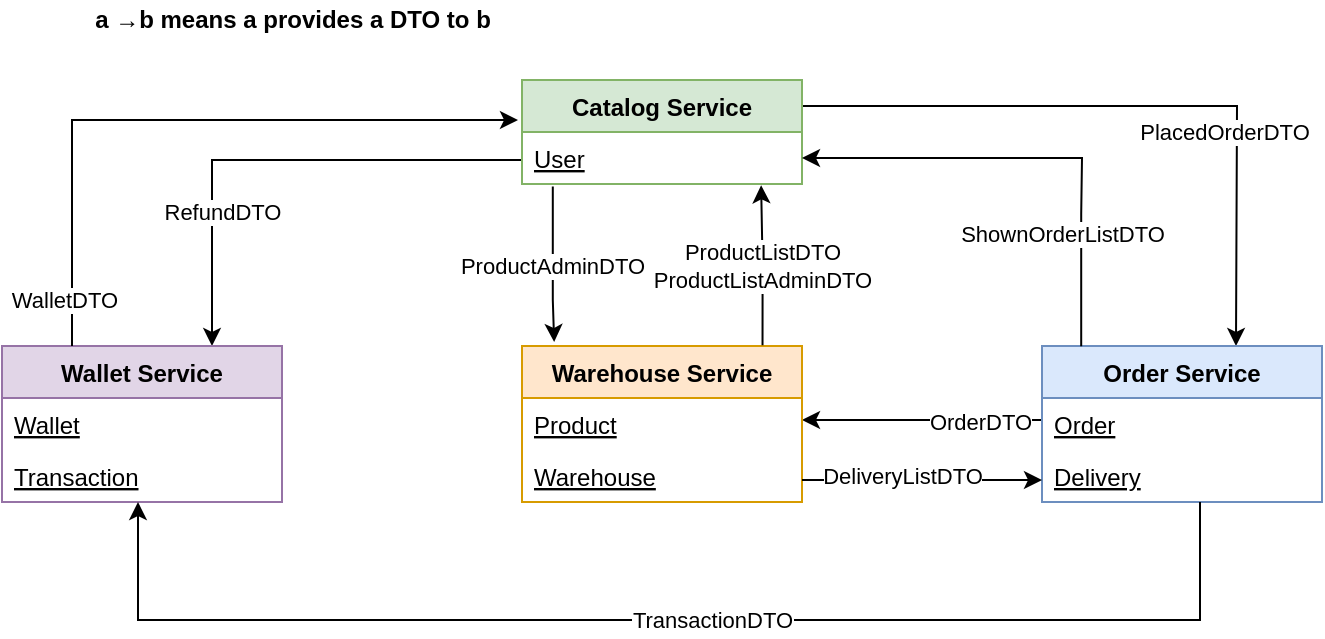 <mxfile version="14.5.8" type="device" pages="3"><diagram id="OUBEr7CqispJVbj6Ms9X" name="Page-1"><mxGraphModel dx="734" dy="469" grid="1" gridSize="10" guides="1" tooltips="1" connect="1" arrows="1" fold="1" page="1" pageScale="1" pageWidth="827" pageHeight="1169" math="0" shadow="0"><root><mxCell id="0"/><mxCell id="1" parent="0"/><mxCell id="aPAA2mFQDWZwsed14pZe-17" value="" style="edgeStyle=orthogonalEdgeStyle;rounded=0;orthogonalLoop=1;jettySize=auto;html=1;exitX=0;exitY=0.5;exitDx=0;exitDy=0;entryX=0.75;entryY=0;entryDx=0;entryDy=0;" parent="1" target="aPAA2mFQDWZwsed14pZe-12" edge="1"><mxGeometry relative="1" as="geometry"><mxPoint x="310" y="307" as="sourcePoint"/><Array as="points"><mxPoint x="310" y="320"/><mxPoint x="155" y="320"/></Array></mxGeometry></mxCell><mxCell id="aPAA2mFQDWZwsed14pZe-33" value="RefundDTO" style="edgeLabel;html=1;align=center;verticalAlign=middle;resizable=0;points=[];" parent="aPAA2mFQDWZwsed14pZe-17" vertex="1" connectable="0"><mxGeometry x="0.294" relative="1" as="geometry"><mxPoint x="5" y="25" as="offset"/></mxGeometry></mxCell><mxCell id="aPAA2mFQDWZwsed14pZe-23" value="" style="edgeStyle=orthogonalEdgeStyle;rounded=0;orthogonalLoop=1;jettySize=auto;html=1;exitX=1;exitY=0.25;exitDx=0;exitDy=0;" parent="1" source="aPAA2mFQDWZwsed14pZe-1" edge="1"><mxGeometry relative="1" as="geometry"><mxPoint x="449.72" y="243.326" as="sourcePoint"/><mxPoint x="667" y="413" as="targetPoint"/></mxGeometry></mxCell><mxCell id="aPAA2mFQDWZwsed14pZe-34" value="PlacedOrderDTO" style="edgeLabel;html=1;align=center;verticalAlign=middle;resizable=0;points=[];" parent="aPAA2mFQDWZwsed14pZe-23" vertex="1" connectable="0"><mxGeometry x="-0.335" y="-4" relative="1" as="geometry"><mxPoint x="98.28" y="9" as="offset"/></mxGeometry></mxCell><mxCell id="aPAA2mFQDWZwsed14pZe-1" value="Catalog Service" style="swimlane;fontStyle=1;childLayout=stackLayout;horizontal=1;startSize=26;fillColor=#d5e8d4;horizontalStack=0;resizeParent=1;resizeParentMax=0;resizeLast=0;collapsible=1;marginBottom=0;strokeColor=#82b366;" parent="1" vertex="1"><mxGeometry x="310" y="280" width="140" height="52" as="geometry"/></mxCell><mxCell id="aPAA2mFQDWZwsed14pZe-2" value="User" style="text;strokeColor=none;fillColor=none;align=left;verticalAlign=top;spacingLeft=4;spacingRight=4;overflow=hidden;rotatable=0;points=[[0,0.5],[1,0.5]];portConstraint=eastwest;fontStyle=4" parent="aPAA2mFQDWZwsed14pZe-1" vertex="1"><mxGeometry y="26" width="140" height="26" as="geometry"/></mxCell><mxCell id="aPAA2mFQDWZwsed14pZe-12" value="Wallet Service" style="swimlane;fontStyle=1;childLayout=stackLayout;horizontal=1;startSize=26;fillColor=#e1d5e7;horizontalStack=0;resizeParent=1;resizeParentMax=0;resizeLast=0;collapsible=1;marginBottom=0;strokeColor=#9673a6;" parent="1" vertex="1"><mxGeometry x="50" y="413" width="140" height="78" as="geometry"/></mxCell><mxCell id="aPAA2mFQDWZwsed14pZe-13" value="Wallet" style="text;strokeColor=none;fillColor=none;align=left;verticalAlign=top;spacingLeft=4;spacingRight=4;overflow=hidden;rotatable=0;points=[[0,0.5],[1,0.5]];portConstraint=eastwest;fontStyle=4" parent="aPAA2mFQDWZwsed14pZe-12" vertex="1"><mxGeometry y="26" width="140" height="26" as="geometry"/></mxCell><mxCell id="aPAA2mFQDWZwsed14pZe-14" value="Transaction" style="text;strokeColor=none;fillColor=none;align=left;verticalAlign=top;spacingLeft=4;spacingRight=4;overflow=hidden;rotatable=0;points=[[0,0.5],[1,0.5]];portConstraint=eastwest;fontStyle=4" parent="aPAA2mFQDWZwsed14pZe-12" vertex="1"><mxGeometry y="52" width="140" height="26" as="geometry"/></mxCell><mxCell id="aPAA2mFQDWZwsed14pZe-30" value="" style="edgeStyle=orthogonalEdgeStyle;rounded=0;orthogonalLoop=1;jettySize=auto;html=1;exitX=0;exitY=0.5;exitDx=0;exitDy=0;" parent="1" edge="1"><mxGeometry relative="1" as="geometry"><mxPoint x="570" y="476" as="sourcePoint"/><mxPoint x="450" y="450" as="targetPoint"/><Array as="points"><mxPoint x="570" y="450"/></Array></mxGeometry></mxCell><mxCell id="aPAA2mFQDWZwsed14pZe-36" value="OrderDTO" style="edgeLabel;html=1;align=center;verticalAlign=middle;resizable=0;points=[];" parent="aPAA2mFQDWZwsed14pZe-30" vertex="1" connectable="0"><mxGeometry x="-0.211" y="1" relative="1" as="geometry"><mxPoint as="offset"/></mxGeometry></mxCell><mxCell id="aPAA2mFQDWZwsed14pZe-18" value="Order Service" style="swimlane;fontStyle=1;childLayout=stackLayout;horizontal=1;startSize=26;fillColor=#dae8fc;horizontalStack=0;resizeParent=1;resizeParentMax=0;resizeLast=0;collapsible=1;marginBottom=0;strokeColor=#6c8ebf;" parent="1" vertex="1"><mxGeometry x="570" y="413" width="140" height="78" as="geometry"/></mxCell><mxCell id="aPAA2mFQDWZwsed14pZe-19" value="Order" style="text;strokeColor=none;fillColor=none;align=left;verticalAlign=top;spacingLeft=4;spacingRight=4;overflow=hidden;rotatable=0;points=[[0,0.5],[1,0.5]];portConstraint=eastwest;fontStyle=4" parent="aPAA2mFQDWZwsed14pZe-18" vertex="1"><mxGeometry y="26" width="140" height="26" as="geometry"/></mxCell><mxCell id="aPAA2mFQDWZwsed14pZe-20" value="Delivery" style="text;strokeColor=none;fillColor=none;align=left;verticalAlign=top;spacingLeft=4;spacingRight=4;overflow=hidden;rotatable=0;points=[[0,0.5],[1,0.5]];portConstraint=eastwest;fontStyle=4" parent="aPAA2mFQDWZwsed14pZe-18" vertex="1"><mxGeometry y="52" width="140" height="26" as="geometry"/></mxCell><mxCell id="aPAA2mFQDWZwsed14pZe-25" value="Warehouse Service" style="swimlane;fontStyle=1;childLayout=stackLayout;horizontal=1;startSize=26;fillColor=#ffe6cc;horizontalStack=0;resizeParent=1;resizeParentMax=0;resizeLast=0;collapsible=1;marginBottom=0;strokeColor=#d79b00;" parent="1" vertex="1"><mxGeometry x="310" y="413" width="140" height="78" as="geometry"/></mxCell><mxCell id="aPAA2mFQDWZwsed14pZe-27" value="Product" style="text;strokeColor=none;fillColor=none;align=left;verticalAlign=top;spacingLeft=4;spacingRight=4;overflow=hidden;rotatable=0;points=[[0,0.5],[1,0.5]];portConstraint=eastwest;fontStyle=4" parent="aPAA2mFQDWZwsed14pZe-25" vertex="1"><mxGeometry y="26" width="140" height="26" as="geometry"/></mxCell><mxCell id="aPAA2mFQDWZwsed14pZe-26" value="Warehouse" style="text;strokeColor=none;fillColor=none;align=left;verticalAlign=top;spacingLeft=4;spacingRight=4;overflow=hidden;rotatable=0;points=[[0,0.5],[1,0.5]];portConstraint=eastwest;fontStyle=4" parent="aPAA2mFQDWZwsed14pZe-25" vertex="1"><mxGeometry y="52" width="140" height="26" as="geometry"/></mxCell><mxCell id="aPAA2mFQDWZwsed14pZe-35" value="" style="edgeStyle=orthogonalEdgeStyle;rounded=0;orthogonalLoop=1;jettySize=auto;html=1;exitX=0;exitY=0.5;exitDx=0;exitDy=0;" parent="1" edge="1"><mxGeometry relative="1" as="geometry"><mxPoint x="450" y="480" as="sourcePoint"/><mxPoint x="570" y="480" as="targetPoint"/></mxGeometry></mxCell><mxCell id="aPAA2mFQDWZwsed14pZe-37" value="DeliveryListDTO" style="edgeLabel;html=1;align=center;verticalAlign=middle;resizable=0;points=[];" parent="aPAA2mFQDWZwsed14pZe-35" vertex="1" connectable="0"><mxGeometry x="0.228" y="-1" relative="1" as="geometry"><mxPoint x="-24" y="-3" as="offset"/></mxGeometry></mxCell><mxCell id="aPAA2mFQDWZwsed14pZe-41" value="" style="edgeStyle=orthogonalEdgeStyle;rounded=0;orthogonalLoop=1;jettySize=auto;html=1;exitX=0.25;exitY=0;exitDx=0;exitDy=0;" parent="1" source="aPAA2mFQDWZwsed14pZe-12" edge="1"><mxGeometry relative="1" as="geometry"><mxPoint x="40" y="282" as="sourcePoint"/><mxPoint x="308" y="300" as="targetPoint"/><Array as="points"><mxPoint x="85" y="300"/><mxPoint x="308" y="300"/></Array></mxGeometry></mxCell><mxCell id="aPAA2mFQDWZwsed14pZe-42" value="WalletDTO" style="edgeLabel;html=1;align=center;verticalAlign=middle;resizable=0;points=[];" parent="aPAA2mFQDWZwsed14pZe-41" vertex="1" connectable="0"><mxGeometry x="0.294" relative="1" as="geometry"><mxPoint x="-109" y="90" as="offset"/></mxGeometry></mxCell><mxCell id="aPAA2mFQDWZwsed14pZe-44" value="ProductListDTO&lt;br&gt;ProductListAdminDTO" style="edgeStyle=orthogonalEdgeStyle;rounded=0;orthogonalLoop=1;jettySize=auto;html=1;exitX=0.859;exitY=-0.005;exitDx=0;exitDy=0;exitPerimeter=0;entryX=0.854;entryY=1.025;entryDx=0;entryDy=0;entryPerimeter=0;" parent="1" source="aPAA2mFQDWZwsed14pZe-25" target="aPAA2mFQDWZwsed14pZe-2" edge="1"><mxGeometry x="-0.013" relative="1" as="geometry"><mxPoint x="430" y="346" as="targetPoint"/><mxPoint x="430" y="406" as="sourcePoint"/><Array as="points"/><mxPoint as="offset"/></mxGeometry></mxCell><mxCell id="aPAA2mFQDWZwsed14pZe-45" value="&lt;b&gt;a →b means a provides a DTO to b&lt;/b&gt;" style="text;html=1;align=center;verticalAlign=middle;resizable=0;points=[];autosize=1;" parent="1" vertex="1"><mxGeometry x="90" y="240" width="210" height="20" as="geometry"/></mxCell><mxCell id="aPAA2mFQDWZwsed14pZe-43" value="ProductAdminDTO" style="edgeStyle=orthogonalEdgeStyle;rounded=0;orthogonalLoop=1;jettySize=auto;html=1;entryX=0.072;entryY=-0.027;entryDx=0;entryDy=0;entryPerimeter=0;exitX=0.11;exitY=1.047;exitDx=0;exitDy=0;exitPerimeter=0;" parent="1" source="aPAA2mFQDWZwsed14pZe-2" edge="1"><mxGeometry x="0.009" relative="1" as="geometry"><mxPoint x="326.08" y="411" as="targetPoint"/><mxPoint x="326" y="347" as="sourcePoint"/><Array as="points"><mxPoint x="325" y="390"/><mxPoint x="326" y="390"/></Array><mxPoint as="offset"/></mxGeometry></mxCell><mxCell id="aPAA2mFQDWZwsed14pZe-46" value="" style="edgeStyle=orthogonalEdgeStyle;rounded=0;orthogonalLoop=1;jettySize=auto;html=1;entryX=1;entryY=0.5;entryDx=0;entryDy=0;exitX=0.14;exitY=0.002;exitDx=0;exitDy=0;exitPerimeter=0;" parent="1" source="aPAA2mFQDWZwsed14pZe-18" target="aPAA2mFQDWZwsed14pZe-2" edge="1"><mxGeometry relative="1" as="geometry"><mxPoint x="590" y="395" as="sourcePoint"/><mxPoint x="450" y="281" as="targetPoint"/><Array as="points"><mxPoint x="590" y="347"/><mxPoint x="590" y="319"/></Array></mxGeometry></mxCell><mxCell id="aPAA2mFQDWZwsed14pZe-47" value="ShownOrderListDTO" style="edgeLabel;html=1;align=center;verticalAlign=middle;resizable=0;points=[];" parent="aPAA2mFQDWZwsed14pZe-46" vertex="1" connectable="0"><mxGeometry x="-0.335" y="-4" relative="1" as="geometry"><mxPoint x="-14" y="22" as="offset"/></mxGeometry></mxCell><mxCell id="aPAA2mFQDWZwsed14pZe-48" value="" style="edgeStyle=orthogonalEdgeStyle;rounded=0;orthogonalLoop=1;jettySize=auto;html=1;entryX=0.483;entryY=0.998;entryDx=0;entryDy=0;entryPerimeter=0;" parent="1" source="aPAA2mFQDWZwsed14pZe-20" target="aPAA2mFQDWZwsed14pZe-14" edge="1"><mxGeometry relative="1" as="geometry"><mxPoint x="680" y="510" as="sourcePoint"/><mxPoint x="117.62" y="542.662" as="targetPoint"/><Array as="points"><mxPoint x="649" y="550"/><mxPoint x="118" y="550"/><mxPoint x="118" y="491"/><mxPoint x="118" y="491"/></Array></mxGeometry></mxCell><mxCell id="aPAA2mFQDWZwsed14pZe-49" value="TransactionDTO" style="edgeLabel;html=1;align=center;verticalAlign=middle;resizable=0;points=[];" parent="aPAA2mFQDWZwsed14pZe-48" vertex="1" connectable="0"><mxGeometry x="0.294" relative="1" as="geometry"><mxPoint x="116.35" as="offset"/></mxGeometry></mxCell></root></mxGraphModel></diagram><diagram id="GTTeK1lxOsPYOVJ_SHSL" name="Page-2"><mxGraphModel dx="864" dy="552" grid="1" gridSize="10" guides="1" tooltips="1" connect="1" arrows="1" fold="1" page="1" pageScale="1" pageWidth="827" pageHeight="1169" math="0" shadow="0"><root><mxCell id="c3cDbX0Vz6VT1oasLJdu-0"/><mxCell id="c3cDbX0Vz6VT1oasLJdu-1" parent="c3cDbX0Vz6VT1oasLJdu-0"/><mxCell id="c3cDbX0Vz6VT1oasLJdu-2" value="" style="edgeStyle=orthogonalEdgeStyle;rounded=0;orthogonalLoop=1;jettySize=auto;html=1;exitX=0;exitY=0.5;exitDx=0;exitDy=0;entryX=0.75;entryY=0;entryDx=0;entryDy=0;" edge="1" parent="c3cDbX0Vz6VT1oasLJdu-1" target="c3cDbX0Vz6VT1oasLJdu-8"><mxGeometry relative="1" as="geometry"><mxPoint x="320" y="137" as="sourcePoint"/><Array as="points"><mxPoint x="320" y="150"/><mxPoint x="165" y="150"/></Array></mxGeometry></mxCell><mxCell id="c3cDbX0Vz6VT1oasLJdu-3" value="RefundDTO" style="edgeLabel;html=1;align=center;verticalAlign=middle;resizable=0;points=[];" vertex="1" connectable="0" parent="c3cDbX0Vz6VT1oasLJdu-2"><mxGeometry x="0.294" relative="1" as="geometry"><mxPoint x="5" y="25" as="offset"/></mxGeometry></mxCell><mxCell id="c3cDbX0Vz6VT1oasLJdu-4" value="" style="edgeStyle=orthogonalEdgeStyle;rounded=0;orthogonalLoop=1;jettySize=auto;html=1;exitX=1;exitY=0.25;exitDx=0;exitDy=0;" edge="1" parent="c3cDbX0Vz6VT1oasLJdu-1" source="c3cDbX0Vz6VT1oasLJdu-6"><mxGeometry relative="1" as="geometry"><mxPoint x="459.72" y="73.326" as="sourcePoint"/><mxPoint x="677" y="243" as="targetPoint"/></mxGeometry></mxCell><mxCell id="c3cDbX0Vz6VT1oasLJdu-5" value="PlacedOrderDTO" style="edgeLabel;html=1;align=center;verticalAlign=middle;resizable=0;points=[];" vertex="1" connectable="0" parent="c3cDbX0Vz6VT1oasLJdu-4"><mxGeometry x="-0.335" y="-4" relative="1" as="geometry"><mxPoint x="98.28" y="9" as="offset"/></mxGeometry></mxCell><mxCell id="c3cDbX0Vz6VT1oasLJdu-6" value="Catalog Service" style="swimlane;fontStyle=1;childLayout=stackLayout;horizontal=1;startSize=26;fillColor=#d5e8d4;horizontalStack=0;resizeParent=1;resizeParentMax=0;resizeLast=0;collapsible=1;marginBottom=0;strokeColor=#82b366;" vertex="1" parent="c3cDbX0Vz6VT1oasLJdu-1"><mxGeometry x="320" y="110" width="140" height="52" as="geometry"/></mxCell><mxCell id="c3cDbX0Vz6VT1oasLJdu-7" value="User" style="text;strokeColor=none;fillColor=none;align=left;verticalAlign=top;spacingLeft=4;spacingRight=4;overflow=hidden;rotatable=0;points=[[0,0.5],[1,0.5]];portConstraint=eastwest;fontStyle=4" vertex="1" parent="c3cDbX0Vz6VT1oasLJdu-6"><mxGeometry y="26" width="140" height="26" as="geometry"/></mxCell><mxCell id="c3cDbX0Vz6VT1oasLJdu-8" value="Wallet Service" style="swimlane;fontStyle=1;childLayout=stackLayout;horizontal=1;startSize=26;fillColor=#e1d5e7;horizontalStack=0;resizeParent=1;resizeParentMax=0;resizeLast=0;collapsible=1;marginBottom=0;strokeColor=#9673a6;" vertex="1" parent="c3cDbX0Vz6VT1oasLJdu-1"><mxGeometry x="60" y="243" width="140" height="78" as="geometry"/></mxCell><mxCell id="c3cDbX0Vz6VT1oasLJdu-9" value="Wallet" style="text;strokeColor=none;fillColor=none;align=left;verticalAlign=top;spacingLeft=4;spacingRight=4;overflow=hidden;rotatable=0;points=[[0,0.5],[1,0.5]];portConstraint=eastwest;fontStyle=4" vertex="1" parent="c3cDbX0Vz6VT1oasLJdu-8"><mxGeometry y="26" width="140" height="26" as="geometry"/></mxCell><mxCell id="c3cDbX0Vz6VT1oasLJdu-10" value="Transaction" style="text;strokeColor=none;fillColor=none;align=left;verticalAlign=top;spacingLeft=4;spacingRight=4;overflow=hidden;rotatable=0;points=[[0,0.5],[1,0.5]];portConstraint=eastwest;fontStyle=4" vertex="1" parent="c3cDbX0Vz6VT1oasLJdu-8"><mxGeometry y="52" width="140" height="26" as="geometry"/></mxCell><mxCell id="c3cDbX0Vz6VT1oasLJdu-11" value="" style="edgeStyle=orthogonalEdgeStyle;rounded=0;orthogonalLoop=1;jettySize=auto;html=1;exitX=0;exitY=0.5;exitDx=0;exitDy=0;" edge="1" parent="c3cDbX0Vz6VT1oasLJdu-1"><mxGeometry relative="1" as="geometry"><mxPoint x="580" y="306" as="sourcePoint"/><mxPoint x="460" y="280" as="targetPoint"/><Array as="points"><mxPoint x="580" y="280"/></Array></mxGeometry></mxCell><mxCell id="c3cDbX0Vz6VT1oasLJdu-12" value="OrderDTO" style="edgeLabel;html=1;align=center;verticalAlign=middle;resizable=0;points=[];" vertex="1" connectable="0" parent="c3cDbX0Vz6VT1oasLJdu-11"><mxGeometry x="-0.211" y="1" relative="1" as="geometry"><mxPoint as="offset"/></mxGeometry></mxCell><mxCell id="c3cDbX0Vz6VT1oasLJdu-13" value="Order Service" style="swimlane;fontStyle=1;childLayout=stackLayout;horizontal=1;startSize=26;fillColor=#dae8fc;horizontalStack=0;resizeParent=1;resizeParentMax=0;resizeLast=0;collapsible=1;marginBottom=0;strokeColor=#6c8ebf;" vertex="1" parent="c3cDbX0Vz6VT1oasLJdu-1"><mxGeometry x="580" y="243" width="140" height="78" as="geometry"/></mxCell><mxCell id="c3cDbX0Vz6VT1oasLJdu-14" value="Order" style="text;strokeColor=none;fillColor=none;align=left;verticalAlign=top;spacingLeft=4;spacingRight=4;overflow=hidden;rotatable=0;points=[[0,0.5],[1,0.5]];portConstraint=eastwest;fontStyle=4" vertex="1" parent="c3cDbX0Vz6VT1oasLJdu-13"><mxGeometry y="26" width="140" height="26" as="geometry"/></mxCell><mxCell id="c3cDbX0Vz6VT1oasLJdu-15" value="Delivery" style="text;strokeColor=none;fillColor=none;align=left;verticalAlign=top;spacingLeft=4;spacingRight=4;overflow=hidden;rotatable=0;points=[[0,0.5],[1,0.5]];portConstraint=eastwest;fontStyle=4" vertex="1" parent="c3cDbX0Vz6VT1oasLJdu-13"><mxGeometry y="52" width="140" height="26" as="geometry"/></mxCell><mxCell id="c3cDbX0Vz6VT1oasLJdu-16" value="Warehouse Service" style="swimlane;fontStyle=1;childLayout=stackLayout;horizontal=1;startSize=26;fillColor=#ffe6cc;horizontalStack=0;resizeParent=1;resizeParentMax=0;resizeLast=0;collapsible=1;marginBottom=0;strokeColor=#d79b00;" vertex="1" parent="c3cDbX0Vz6VT1oasLJdu-1"><mxGeometry x="320" y="243" width="140" height="78" as="geometry"/></mxCell><mxCell id="c3cDbX0Vz6VT1oasLJdu-17" value="Product" style="text;strokeColor=none;fillColor=none;align=left;verticalAlign=top;spacingLeft=4;spacingRight=4;overflow=hidden;rotatable=0;points=[[0,0.5],[1,0.5]];portConstraint=eastwest;fontStyle=4" vertex="1" parent="c3cDbX0Vz6VT1oasLJdu-16"><mxGeometry y="26" width="140" height="26" as="geometry"/></mxCell><mxCell id="c3cDbX0Vz6VT1oasLJdu-18" value="Warehouse" style="text;strokeColor=none;fillColor=none;align=left;verticalAlign=top;spacingLeft=4;spacingRight=4;overflow=hidden;rotatable=0;points=[[0,0.5],[1,0.5]];portConstraint=eastwest;fontStyle=4" vertex="1" parent="c3cDbX0Vz6VT1oasLJdu-16"><mxGeometry y="52" width="140" height="26" as="geometry"/></mxCell><mxCell id="c3cDbX0Vz6VT1oasLJdu-19" value="" style="edgeStyle=orthogonalEdgeStyle;rounded=0;orthogonalLoop=1;jettySize=auto;html=1;exitX=0;exitY=0.5;exitDx=0;exitDy=0;" edge="1" parent="c3cDbX0Vz6VT1oasLJdu-1"><mxGeometry relative="1" as="geometry"><mxPoint x="460" y="310" as="sourcePoint"/><mxPoint x="580" y="310" as="targetPoint"/></mxGeometry></mxCell><mxCell id="c3cDbX0Vz6VT1oasLJdu-20" value="DeliveryListDTO" style="edgeLabel;html=1;align=center;verticalAlign=middle;resizable=0;points=[];" vertex="1" connectable="0" parent="c3cDbX0Vz6VT1oasLJdu-19"><mxGeometry x="0.228" y="-1" relative="1" as="geometry"><mxPoint x="-24" y="-3" as="offset"/></mxGeometry></mxCell><mxCell id="c3cDbX0Vz6VT1oasLJdu-21" value="" style="edgeStyle=orthogonalEdgeStyle;rounded=0;orthogonalLoop=1;jettySize=auto;html=1;exitX=0.25;exitY=0;exitDx=0;exitDy=0;" edge="1" parent="c3cDbX0Vz6VT1oasLJdu-1" source="c3cDbX0Vz6VT1oasLJdu-8"><mxGeometry relative="1" as="geometry"><mxPoint x="50" y="112" as="sourcePoint"/><mxPoint x="318" y="130" as="targetPoint"/><Array as="points"><mxPoint x="95" y="130"/><mxPoint x="318" y="130"/></Array></mxGeometry></mxCell><mxCell id="c3cDbX0Vz6VT1oasLJdu-22" value="WalletDTO" style="edgeLabel;html=1;align=center;verticalAlign=middle;resizable=0;points=[];" vertex="1" connectable="0" parent="c3cDbX0Vz6VT1oasLJdu-21"><mxGeometry x="0.294" relative="1" as="geometry"><mxPoint x="-109" y="90" as="offset"/></mxGeometry></mxCell><mxCell id="c3cDbX0Vz6VT1oasLJdu-23" value="ProductListDTO&lt;br&gt;ProductListAdminDTO" style="edgeStyle=orthogonalEdgeStyle;rounded=0;orthogonalLoop=1;jettySize=auto;html=1;exitX=0.859;exitY=-0.005;exitDx=0;exitDy=0;exitPerimeter=0;entryX=0.854;entryY=1.025;entryDx=0;entryDy=0;entryPerimeter=0;" edge="1" parent="c3cDbX0Vz6VT1oasLJdu-1" source="c3cDbX0Vz6VT1oasLJdu-16" target="c3cDbX0Vz6VT1oasLJdu-7"><mxGeometry x="-0.013" relative="1" as="geometry"><mxPoint x="440" y="176" as="targetPoint"/><mxPoint x="440" y="236" as="sourcePoint"/><Array as="points"/><mxPoint as="offset"/></mxGeometry></mxCell><mxCell id="c3cDbX0Vz6VT1oasLJdu-24" value="&lt;b&gt;a →b means a provides a DTO to b&lt;/b&gt;" style="text;html=1;align=center;verticalAlign=middle;resizable=0;points=[];autosize=1;" vertex="1" parent="c3cDbX0Vz6VT1oasLJdu-1"><mxGeometry x="100" y="70" width="210" height="20" as="geometry"/></mxCell><mxCell id="c3cDbX0Vz6VT1oasLJdu-25" value="ProductAdminDTO" style="edgeStyle=orthogonalEdgeStyle;rounded=0;orthogonalLoop=1;jettySize=auto;html=1;entryX=0.072;entryY=-0.027;entryDx=0;entryDy=0;entryPerimeter=0;exitX=0.11;exitY=1.047;exitDx=0;exitDy=0;exitPerimeter=0;" edge="1" parent="c3cDbX0Vz6VT1oasLJdu-1" source="c3cDbX0Vz6VT1oasLJdu-7"><mxGeometry x="0.009" relative="1" as="geometry"><mxPoint x="336.08" y="241" as="targetPoint"/><mxPoint x="336" y="177" as="sourcePoint"/><Array as="points"><mxPoint x="335" y="220"/><mxPoint x="336" y="220"/></Array><mxPoint as="offset"/></mxGeometry></mxCell><mxCell id="c3cDbX0Vz6VT1oasLJdu-26" value="" style="edgeStyle=orthogonalEdgeStyle;rounded=0;orthogonalLoop=1;jettySize=auto;html=1;entryX=1;entryY=0.5;entryDx=0;entryDy=0;exitX=0.14;exitY=0.002;exitDx=0;exitDy=0;exitPerimeter=0;" edge="1" parent="c3cDbX0Vz6VT1oasLJdu-1" source="c3cDbX0Vz6VT1oasLJdu-13" target="c3cDbX0Vz6VT1oasLJdu-7"><mxGeometry relative="1" as="geometry"><mxPoint x="600" y="225" as="sourcePoint"/><mxPoint x="460" y="111" as="targetPoint"/><Array as="points"><mxPoint x="600" y="177"/><mxPoint x="600" y="149"/></Array></mxGeometry></mxCell><mxCell id="c3cDbX0Vz6VT1oasLJdu-27" value="ShownOrderListDTO" style="edgeLabel;html=1;align=center;verticalAlign=middle;resizable=0;points=[];" vertex="1" connectable="0" parent="c3cDbX0Vz6VT1oasLJdu-26"><mxGeometry x="-0.335" y="-4" relative="1" as="geometry"><mxPoint x="-14" y="22" as="offset"/></mxGeometry></mxCell><mxCell id="c3cDbX0Vz6VT1oasLJdu-28" value="" style="edgeStyle=orthogonalEdgeStyle;rounded=0;orthogonalLoop=1;jettySize=auto;html=1;entryX=0.483;entryY=0.998;entryDx=0;entryDy=0;entryPerimeter=0;" edge="1" parent="c3cDbX0Vz6VT1oasLJdu-1" source="c3cDbX0Vz6VT1oasLJdu-15" target="c3cDbX0Vz6VT1oasLJdu-10"><mxGeometry relative="1" as="geometry"><mxPoint x="690" y="340" as="sourcePoint"/><mxPoint x="127.62" y="372.662" as="targetPoint"/><Array as="points"><mxPoint x="659" y="380"/><mxPoint x="128" y="380"/><mxPoint x="128" y="321"/><mxPoint x="128" y="321"/></Array></mxGeometry></mxCell><mxCell id="c3cDbX0Vz6VT1oasLJdu-29" value="TransactionDTO" style="edgeLabel;html=1;align=center;verticalAlign=middle;resizable=0;points=[];" vertex="1" connectable="0" parent="c3cDbX0Vz6VT1oasLJdu-28"><mxGeometry x="0.294" relative="1" as="geometry"><mxPoint x="116.35" as="offset"/></mxGeometry></mxCell><mxCell id="WehZyUsMqE5psTJWuu-c-5" value="&lt;font style=&quot;font-size: 14px&quot;&gt;1. Create order request&lt;/font&gt;" style="edgeStyle=orthogonalEdgeStyle;rounded=0;orthogonalLoop=1;jettySize=auto;html=1;fontSize=16;" edge="1" parent="c3cDbX0Vz6VT1oasLJdu-1" source="WehZyUsMqE5psTJWuu-c-0" target="WehZyUsMqE5psTJWuu-c-1"><mxGeometry x="-0.5" relative="1" as="geometry"><Array as="points"><mxPoint x="360" y="730"/><mxPoint x="360" y="730"/></Array><mxPoint as="offset"/></mxGeometry></mxCell><mxCell id="WehZyUsMqE5psTJWuu-c-0" value="Catalog Service" style="rounded=0;whiteSpace=wrap;html=1;fontSize=16;fillColor=#d5e8d4;strokeColor=#82b366;fontStyle=1" vertex="1" parent="c3cDbX0Vz6VT1oasLJdu-1"><mxGeometry x="320" y="540" width="160" height="60" as="geometry"/></mxCell><mxCell id="WehZyUsMqE5psTJWuu-c-6" style="edgeStyle=orthogonalEdgeStyle;rounded=0;orthogonalLoop=1;jettySize=auto;html=1;entryX=1.006;entryY=0.151;entryDx=0;entryDy=0;fontSize=16;entryPerimeter=0;" edge="1" parent="c3cDbX0Vz6VT1oasLJdu-1" source="WehZyUsMqE5psTJWuu-c-1" target="WehZyUsMqE5psTJWuu-c-3"><mxGeometry relative="1" as="geometry"><Array as="points"><mxPoint x="290" y="779"/><mxPoint x="290" y="779"/></Array></mxGeometry></mxCell><mxCell id="WehZyUsMqE5psTJWuu-c-7" value="4. Products check" style="edgeLabel;html=1;align=center;verticalAlign=middle;resizable=0;points=[];fontSize=14;" vertex="1" connectable="0" parent="WehZyUsMqE5psTJWuu-c-6"><mxGeometry x="0.263" y="1" relative="1" as="geometry"><mxPoint x="30" as="offset"/></mxGeometry></mxCell><mxCell id="WehZyUsMqE5psTJWuu-c-11" style="edgeStyle=orthogonalEdgeStyle;rounded=0;orthogonalLoop=1;jettySize=auto;html=1;entryX=-0.005;entryY=0.182;entryDx=0;entryDy=0;fontSize=16;entryPerimeter=0;" edge="1" parent="c3cDbX0Vz6VT1oasLJdu-1" source="WehZyUsMqE5psTJWuu-c-1" target="WehZyUsMqE5psTJWuu-c-2"><mxGeometry relative="1" as="geometry"><Array as="points"><mxPoint x="560" y="781"/><mxPoint x="560" y="781"/></Array></mxGeometry></mxCell><mxCell id="WehZyUsMqE5psTJWuu-c-12" value="&lt;font style=&quot;font-size: 14px&quot;&gt;2. Wallet check&lt;/font&gt;" style="edgeLabel;html=1;align=center;verticalAlign=middle;resizable=0;points=[];fontSize=16;" vertex="1" connectable="0" parent="WehZyUsMqE5psTJWuu-c-11"><mxGeometry x="0.303" y="6" relative="1" as="geometry"><mxPoint x="-61.37" y="5.03" as="offset"/></mxGeometry></mxCell><mxCell id="WehZyUsMqE5psTJWuu-c-17" style="edgeStyle=orthogonalEdgeStyle;rounded=0;orthogonalLoop=1;jettySize=auto;html=1;fontSize=16;" edge="1" parent="c3cDbX0Vz6VT1oasLJdu-1" source="WehZyUsMqE5psTJWuu-c-1"><mxGeometry relative="1" as="geometry"><mxPoint x="454" y="600" as="targetPoint"/><Array as="points"><mxPoint x="454" y="740"/><mxPoint x="454" y="740"/></Array></mxGeometry></mxCell><mxCell id="WehZyUsMqE5psTJWuu-c-18" value="&lt;font style=&quot;font-size: 14px&quot;&gt;8. Get result order status&lt;/font&gt;" style="edgeLabel;html=1;align=center;verticalAlign=middle;resizable=0;points=[];fontSize=16;" vertex="1" connectable="0" parent="WehZyUsMqE5psTJWuu-c-17"><mxGeometry x="-0.331" y="4" relative="1" as="geometry"><mxPoint as="offset"/></mxGeometry></mxCell><mxCell id="WehZyUsMqE5psTJWuu-c-19" style="edgeStyle=orthogonalEdgeStyle;rounded=0;orthogonalLoop=1;jettySize=auto;html=1;entryX=0.5;entryY=0;entryDx=0;entryDy=0;fontSize=16;" edge="1" parent="c3cDbX0Vz6VT1oasLJdu-1" source="WehZyUsMqE5psTJWuu-c-1" target="WehZyUsMqE5psTJWuu-c-4"><mxGeometry relative="1" as="geometry"/></mxCell><mxCell id="WehZyUsMqE5psTJWuu-c-20" value="&lt;font style=&quot;font-size: 14px&quot;&gt;7. Send info mail&lt;/font&gt;" style="edgeLabel;html=1;align=center;verticalAlign=middle;resizable=0;points=[];fontSize=16;" vertex="1" connectable="0" parent="WehZyUsMqE5psTJWuu-c-19"><mxGeometry x="-0.244" y="-1" relative="1" as="geometry"><mxPoint as="offset"/></mxGeometry></mxCell><mxCell id="WehZyUsMqE5psTJWuu-c-1" value="Order Service" style="rounded=0;whiteSpace=wrap;html=1;fontSize=16;fillColor=#dae8fc;strokeColor=#6c8ebf;fontStyle=1" vertex="1" parent="c3cDbX0Vz6VT1oasLJdu-1"><mxGeometry x="320" y="770" width="160" height="60" as="geometry"/></mxCell><mxCell id="WehZyUsMqE5psTJWuu-c-2" value="Wallet Service" style="rounded=0;whiteSpace=wrap;html=1;fontSize=16;fillColor=#e1d5e7;strokeColor=#9673a6;fontStyle=1" vertex="1" parent="c3cDbX0Vz6VT1oasLJdu-1"><mxGeometry x="667" y="770" width="160" height="60" as="geometry"/></mxCell><mxCell id="WehZyUsMqE5psTJWuu-c-3" value="Warehouse Service" style="rounded=0;whiteSpace=wrap;html=1;fontSize=16;fillColor=#ffe6cc;strokeColor=#d79b00;fontStyle=1" vertex="1" parent="c3cDbX0Vz6VT1oasLJdu-1"><mxGeometry y="770" width="160" height="60" as="geometry"/></mxCell><mxCell id="WehZyUsMqE5psTJWuu-c-4" value="Mailing Service" style="rounded=0;whiteSpace=wrap;html=1;fontSize=16;fillColor=#fff2cc;strokeColor=#d6b656;fontStyle=1" vertex="1" parent="c3cDbX0Vz6VT1oasLJdu-1"><mxGeometry x="320" y="1000" width="160" height="60" as="geometry"/></mxCell><mxCell id="WehZyUsMqE5psTJWuu-c-8" style="edgeStyle=orthogonalEdgeStyle;rounded=0;orthogonalLoop=1;jettySize=auto;html=1;entryX=1.006;entryY=0.151;entryDx=0;entryDy=0;fontSize=16;entryPerimeter=0;" edge="1" parent="c3cDbX0Vz6VT1oasLJdu-1"><mxGeometry relative="1" as="geometry"><mxPoint x="160.0" y="810.06" as="sourcePoint"/><mxPoint x="319.04" y="810" as="targetPoint"/><Array as="points"><mxPoint x="289.04" y="810"/><mxPoint x="289.04" y="810"/></Array></mxGeometry></mxCell><mxCell id="WehZyUsMqE5psTJWuu-c-9" value="&lt;font style=&quot;font-size: 14px&quot;&gt;5. Check results&lt;/font&gt;" style="edgeLabel;html=1;align=center;verticalAlign=middle;resizable=0;points=[];fontSize=16;" vertex="1" connectable="0" parent="WehZyUsMqE5psTJWuu-c-8"><mxGeometry x="0.263" y="1" relative="1" as="geometry"><mxPoint x="-40" as="offset"/></mxGeometry></mxCell><mxCell id="WehZyUsMqE5psTJWuu-c-13" style="edgeStyle=orthogonalEdgeStyle;rounded=0;orthogonalLoop=1;jettySize=auto;html=1;entryX=-0.005;entryY=0.182;entryDx=0;entryDy=0;fontSize=16;entryPerimeter=0;" edge="1" parent="c3cDbX0Vz6VT1oasLJdu-1"><mxGeometry relative="1" as="geometry"><mxPoint x="667" y="799.5" as="sourcePoint"/><mxPoint x="480.8" y="799.58" as="targetPoint"/><Array as="points"><mxPoint x="560.8" y="799.58"/><mxPoint x="560.8" y="799.58"/></Array></mxGeometry></mxCell><mxCell id="WehZyUsMqE5psTJWuu-c-14" value="&lt;font style=&quot;font-size: 14px&quot;&gt;3. Check results&lt;/font&gt;" style="edgeLabel;html=1;align=center;verticalAlign=middle;resizable=0;points=[];fontSize=16;" vertex="1" connectable="0" parent="WehZyUsMqE5psTJWuu-c-13"><mxGeometry x="0.303" y="6" relative="1" as="geometry"><mxPoint x="63.99" y="-5.51" as="offset"/></mxGeometry></mxCell><mxCell id="WehZyUsMqE5psTJWuu-c-15" style="edgeStyle=orthogonalEdgeStyle;rounded=0;orthogonalLoop=1;jettySize=auto;html=1;entryX=-0.005;entryY=0.182;entryDx=0;entryDy=0;fontSize=16;entryPerimeter=0;" edge="1" parent="c3cDbX0Vz6VT1oasLJdu-1"><mxGeometry relative="1" as="geometry"><mxPoint x="480.0" y="820.08" as="sourcePoint"/><mxPoint x="666.2" y="820" as="targetPoint"/><Array as="points"><mxPoint x="560" y="820.08"/><mxPoint x="560" y="820.08"/></Array></mxGeometry></mxCell><mxCell id="WehZyUsMqE5psTJWuu-c-16" value="&lt;font style=&quot;font-size: 14px&quot;&gt;6. Confirm transaction&lt;/font&gt;" style="edgeLabel;html=1;align=center;verticalAlign=middle;resizable=0;points=[];fontSize=16;" vertex="1" connectable="0" parent="WehZyUsMqE5psTJWuu-c-15"><mxGeometry x="0.303" y="6" relative="1" as="geometry"><mxPoint x="-40.99" y="5.94" as="offset"/></mxGeometry></mxCell></root></mxGraphModel></diagram><diagram id="gg-pJoS6Z3bra722yOFl" name="Page-3"><mxGraphModel dx="734" dy="469" grid="1" gridSize="10" guides="1" tooltips="1" connect="1" arrows="1" fold="1" page="1" pageScale="1" pageWidth="827" pageHeight="1169" math="0" shadow="0"><root><mxCell id="o9W7zX-ls5lKV2sZEUu9-0"/><mxCell id="o9W7zX-ls5lKV2sZEUu9-1" parent="o9W7zX-ls5lKV2sZEUu9-0"/><mxCell id="o9W7zX-ls5lKV2sZEUu9-2" style="edgeStyle=orthogonalEdgeStyle;rounded=0;orthogonalLoop=1;jettySize=auto;html=1;entryX=0.5;entryY=0;entryDx=0;entryDy=0;" edge="1" parent="o9W7zX-ls5lKV2sZEUu9-1" source="o9W7zX-ls5lKV2sZEUu9-4" target="o9W7zX-ls5lKV2sZEUu9-29"><mxGeometry relative="1" as="geometry"/></mxCell><mxCell id="o9W7zX-ls5lKV2sZEUu9-3" value="Info mails" style="edgeLabel;html=1;align=center;verticalAlign=middle;resizable=0;points=[];fontSize=9;" vertex="1" connectable="0" parent="o9W7zX-ls5lKV2sZEUu9-2"><mxGeometry x="-0.778" relative="1" as="geometry"><mxPoint y="4" as="offset"/></mxGeometry></mxCell><mxCell id="o9W7zX-ls5lKV2sZEUu9-4" value="Order Service" style="swimlane;fontStyle=1;childLayout=stackLayout;horizontal=1;startSize=26;fillColor=#dae8fc;horizontalStack=0;resizeParent=1;resizeParentMax=0;resizeLast=0;collapsible=1;marginBottom=0;strokeColor=#6c8ebf;" vertex="1" parent="o9W7zX-ls5lKV2sZEUu9-1"><mxGeometry x="300" y="577" width="140" height="78" as="geometry"/></mxCell><mxCell id="o9W7zX-ls5lKV2sZEUu9-5" value="Order" style="text;strokeColor=none;fillColor=none;align=left;verticalAlign=top;spacingLeft=4;spacingRight=4;overflow=hidden;rotatable=0;points=[[0,0.5],[1,0.5]];portConstraint=eastwest;fontStyle=4" vertex="1" parent="o9W7zX-ls5lKV2sZEUu9-4"><mxGeometry y="26" width="140" height="26" as="geometry"/></mxCell><mxCell id="o9W7zX-ls5lKV2sZEUu9-6" value="Delivery" style="text;strokeColor=none;fillColor=none;align=left;verticalAlign=top;spacingLeft=4;spacingRight=4;overflow=hidden;rotatable=0;points=[[0,0.5],[1,0.5]];portConstraint=eastwest;fontStyle=4" vertex="1" parent="o9W7zX-ls5lKV2sZEUu9-4"><mxGeometry y="52" width="140" height="26" as="geometry"/></mxCell><mxCell id="BoTSvSK-sMiZgKIylnPu-0" style="edgeStyle=orthogonalEdgeStyle;rounded=0;orthogonalLoop=1;jettySize=auto;html=1;entryX=0;entryY=0.5;entryDx=0;entryDy=0;fontSize=13;" edge="1" parent="o9W7zX-ls5lKV2sZEUu9-1" source="o9W7zX-ls5lKV2sZEUu9-7" target="o9W7zX-ls5lKV2sZEUu9-30"><mxGeometry relative="1" as="geometry"/></mxCell><mxCell id="BoTSvSK-sMiZgKIylnPu-1" value="&lt;font style=&quot;font-size: 9px&quot;&gt;Admin mails&lt;/font&gt;" style="edgeLabel;html=1;align=center;verticalAlign=middle;resizable=0;points=[];fontSize=13;" vertex="1" connectable="0" parent="BoTSvSK-sMiZgKIylnPu-0"><mxGeometry x="-0.582" y="-3" relative="1" as="geometry"><mxPoint x="3" y="-25" as="offset"/></mxGeometry></mxCell><mxCell id="o9W7zX-ls5lKV2sZEUu9-7" value="Warehouse Service" style="swimlane;fontStyle=1;childLayout=stackLayout;horizontal=1;startSize=26;fillColor=#ffe6cc;horizontalStack=0;resizeParent=1;resizeParentMax=0;resizeLast=0;collapsible=1;marginBottom=0;strokeColor=#d79b00;" vertex="1" parent="o9W7zX-ls5lKV2sZEUu9-1"><mxGeometry x="60" y="577" width="140" height="78" as="geometry"/></mxCell><mxCell id="o9W7zX-ls5lKV2sZEUu9-8" value="Product" style="text;strokeColor=none;fillColor=none;align=left;verticalAlign=top;spacingLeft=4;spacingRight=4;overflow=hidden;rotatable=0;points=[[0,0.5],[1,0.5]];portConstraint=eastwest;fontStyle=4" vertex="1" parent="o9W7zX-ls5lKV2sZEUu9-7"><mxGeometry y="26" width="140" height="26" as="geometry"/></mxCell><mxCell id="o9W7zX-ls5lKV2sZEUu9-9" value="Warehouse" style="text;strokeColor=none;fillColor=none;align=left;verticalAlign=top;spacingLeft=4;spacingRight=4;overflow=hidden;rotatable=0;points=[[0,0.5],[1,0.5]];portConstraint=eastwest;fontStyle=4" vertex="1" parent="o9W7zX-ls5lKV2sZEUu9-7"><mxGeometry y="52" width="140" height="26" as="geometry"/></mxCell><mxCell id="o9W7zX-ls5lKV2sZEUu9-12" value="Wallet Service" style="swimlane;fontStyle=1;childLayout=stackLayout;horizontal=1;startSize=26;fillColor=#e1d5e7;horizontalStack=0;resizeParent=1;resizeParentMax=0;resizeLast=0;collapsible=1;marginBottom=0;strokeColor=#9673a6;" vertex="1" parent="o9W7zX-ls5lKV2sZEUu9-1"><mxGeometry x="540" y="577" width="140" height="78" as="geometry"/></mxCell><mxCell id="o9W7zX-ls5lKV2sZEUu9-13" value="Wallet" style="text;strokeColor=none;fillColor=none;align=left;verticalAlign=top;spacingLeft=4;spacingRight=4;overflow=hidden;rotatable=0;points=[[0,0.5],[1,0.5]];portConstraint=eastwest;fontStyle=4" vertex="1" parent="o9W7zX-ls5lKV2sZEUu9-12"><mxGeometry y="26" width="140" height="26" as="geometry"/></mxCell><mxCell id="o9W7zX-ls5lKV2sZEUu9-14" value="Transaction" style="text;strokeColor=none;fillColor=none;align=left;verticalAlign=top;spacingLeft=4;spacingRight=4;overflow=hidden;rotatable=0;points=[[0,0.5],[1,0.5]];portConstraint=eastwest;fontStyle=4" vertex="1" parent="o9W7zX-ls5lKV2sZEUu9-12"><mxGeometry y="52" width="140" height="26" as="geometry"/></mxCell><mxCell id="o9W7zX-ls5lKV2sZEUu9-31" style="edgeStyle=orthogonalEdgeStyle;rounded=0;orthogonalLoop=1;jettySize=auto;html=1;fontSize=9;" edge="1" parent="o9W7zX-ls5lKV2sZEUu9-1" source="o9W7zX-ls5lKV2sZEUu9-15" target="o9W7zX-ls5lKV2sZEUu9-7"><mxGeometry relative="1" as="geometry"><Array as="points"><mxPoint x="130" y="480"/></Array></mxGeometry></mxCell><mxCell id="o9W7zX-ls5lKV2sZEUu9-35" value="Operation Request" style="edgeLabel;html=1;align=center;verticalAlign=middle;resizable=0;points=[];fontSize=9;" vertex="1" connectable="0" parent="o9W7zX-ls5lKV2sZEUu9-31"><mxGeometry x="0.5" y="-1" relative="1" as="geometry"><mxPoint as="offset"/></mxGeometry></mxCell><mxCell id="o9W7zX-ls5lKV2sZEUu9-33" style="edgeStyle=orthogonalEdgeStyle;rounded=0;orthogonalLoop=1;jettySize=auto;html=1;entryX=0.5;entryY=0;entryDx=0;entryDy=0;fontSize=9;" edge="1" parent="o9W7zX-ls5lKV2sZEUu9-1" source="o9W7zX-ls5lKV2sZEUu9-15" target="o9W7zX-ls5lKV2sZEUu9-4"><mxGeometry relative="1" as="geometry"/></mxCell><mxCell id="o9W7zX-ls5lKV2sZEUu9-34" value="Operation Request" style="edgeLabel;html=1;align=center;verticalAlign=middle;resizable=0;points=[];fontSize=9;" vertex="1" connectable="0" parent="o9W7zX-ls5lKV2sZEUu9-33"><mxGeometry x="-0.25" relative="1" as="geometry"><mxPoint as="offset"/></mxGeometry></mxCell><mxCell id="o9W7zX-ls5lKV2sZEUu9-15" value="Catalog Service" style="swimlane;fontStyle=1;childLayout=stackLayout;horizontal=1;startSize=26;fillColor=#d5e8d4;horizontalStack=0;resizeParent=1;resizeParentMax=0;resizeLast=0;collapsible=1;marginBottom=0;strokeColor=#82b366;" vertex="1" parent="o9W7zX-ls5lKV2sZEUu9-1"><mxGeometry x="300" y="450" width="140" height="52" as="geometry"/></mxCell><mxCell id="o9W7zX-ls5lKV2sZEUu9-16" value="User" style="text;strokeColor=none;fillColor=none;align=left;verticalAlign=top;spacingLeft=4;spacingRight=4;overflow=hidden;rotatable=0;points=[[0,0.5],[1,0.5]];portConstraint=eastwest;fontStyle=4" vertex="1" parent="o9W7zX-ls5lKV2sZEUu9-15"><mxGeometry y="26" width="140" height="26" as="geometry"/></mxCell><mxCell id="o9W7zX-ls5lKV2sZEUu9-29" value="Mailing Service" style="swimlane;fontStyle=1;childLayout=stackLayout;horizontal=1;startSize=26;fillColor=#fff2cc;horizontalStack=0;resizeParent=1;resizeParentMax=0;resizeLast=0;collapsible=1;marginBottom=0;strokeColor=#d6b656;" vertex="1" parent="o9W7zX-ls5lKV2sZEUu9-1"><mxGeometry x="300" y="687" width="140" height="52" as="geometry"/></mxCell><mxCell id="o9W7zX-ls5lKV2sZEUu9-30" value="UserMail" style="text;strokeColor=none;fillColor=none;align=left;verticalAlign=top;spacingLeft=4;spacingRight=4;overflow=hidden;rotatable=0;points=[[0,0.5],[1,0.5]];portConstraint=eastwest;fontStyle=4" vertex="1" parent="o9W7zX-ls5lKV2sZEUu9-29"><mxGeometry y="26" width="140" height="26" as="geometry"/></mxCell><mxCell id="o9W7zX-ls5lKV2sZEUu9-32" style="edgeStyle=orthogonalEdgeStyle;rounded=0;orthogonalLoop=1;jettySize=auto;html=1;fontSize=9;" edge="1" parent="o9W7zX-ls5lKV2sZEUu9-1" source="o9W7zX-ls5lKV2sZEUu9-16" target="o9W7zX-ls5lKV2sZEUu9-12"><mxGeometry relative="1" as="geometry"><Array as="points"><mxPoint x="610" y="480"/></Array></mxGeometry></mxCell><mxCell id="o9W7zX-ls5lKV2sZEUu9-36" value="Operation Request" style="edgeLabel;html=1;align=center;verticalAlign=middle;resizable=0;points=[];fontSize=9;" vertex="1" connectable="0" parent="o9W7zX-ls5lKV2sZEUu9-32"><mxGeometry x="0.514" y="5" relative="1" as="geometry"><mxPoint x="-5" y="-4" as="offset"/></mxGeometry></mxCell><mxCell id="BoTSvSK-sMiZgKIylnPu-4" style="edgeStyle=orthogonalEdgeStyle;rounded=0;orthogonalLoop=1;jettySize=auto;html=1;entryX=0;entryY=0.5;entryDx=0;entryDy=0;fontSize=13;" edge="1" parent="o9W7zX-ls5lKV2sZEUu9-1" source="o9W7zX-ls5lKV2sZEUu9-8" target="o9W7zX-ls5lKV2sZEUu9-5"><mxGeometry relative="1" as="geometry"/></mxCell><mxCell id="BoTSvSK-sMiZgKIylnPu-5" value="&lt;font style=&quot;font-size: 9px&quot;&gt;Operation result&lt;/font&gt;" style="edgeLabel;html=1;align=center;verticalAlign=middle;resizable=0;points=[];fontSize=13;" vertex="1" connectable="0" parent="BoTSvSK-sMiZgKIylnPu-4"><mxGeometry x="-0.252" y="-1" relative="1" as="geometry"><mxPoint y="-10" as="offset"/></mxGeometry></mxCell><mxCell id="BoTSvSK-sMiZgKIylnPu-6" style="edgeStyle=orthogonalEdgeStyle;rounded=0;orthogonalLoop=1;jettySize=auto;html=1;entryX=1;entryY=0.5;entryDx=0;entryDy=0;fontSize=13;" edge="1" parent="o9W7zX-ls5lKV2sZEUu9-1" source="o9W7zX-ls5lKV2sZEUu9-13" target="o9W7zX-ls5lKV2sZEUu9-5"><mxGeometry relative="1" as="geometry"/></mxCell><mxCell id="BoTSvSK-sMiZgKIylnPu-7" value="&lt;font style=&quot;font-size: 9px&quot;&gt;Operation result&lt;/font&gt;" style="edgeLabel;html=1;align=center;verticalAlign=middle;resizable=0;points=[];fontSize=13;" vertex="1" connectable="0" parent="BoTSvSK-sMiZgKIylnPu-6"><mxGeometry x="0.325" relative="1" as="geometry"><mxPoint x="29.29" y="-9" as="offset"/></mxGeometry></mxCell></root></mxGraphModel></diagram></mxfile>